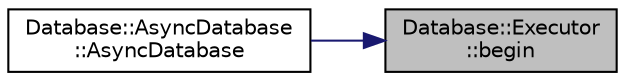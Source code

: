 digraph "Database::Executor::begin"
{
 // LATEX_PDF_SIZE
  edge [fontname="Helvetica",fontsize="10",labelfontname="Helvetica",labelfontsize="10"];
  node [fontname="Helvetica",fontsize="10",shape=record];
  rankdir="RL";
  Node1 [label="Database::Executor\l::begin",height=0.2,width=0.4,color="black", fillcolor="grey75", style="filled", fontcolor="black",tooltip=" "];
  Node1 -> Node2 [dir="back",color="midnightblue",fontsize="10",style="solid",fontname="Helvetica"];
  Node2 [label="Database::AsyncDatabase\l::AsyncDatabase",height=0.2,width=0.4,color="black", fillcolor="white", style="filled",URL="$class_database_1_1_async_database.html#a64ab02abc612e0a8106091040850fec4",tooltip=" "];
}

